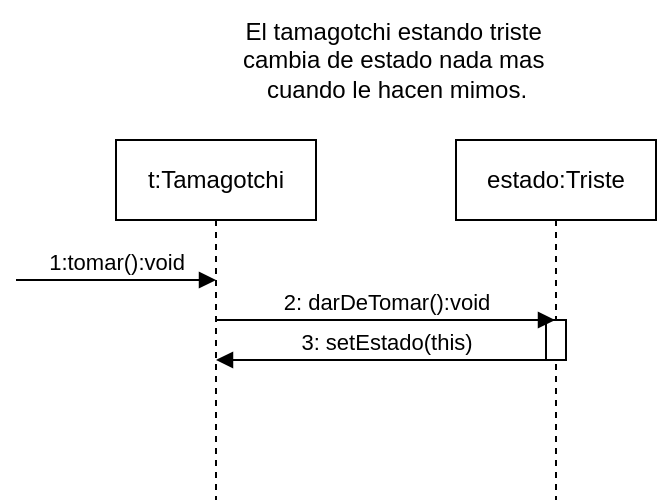 <mxfile version="24.2.5" type="google">
  <diagram name="Page-1" id="2YBvvXClWsGukQMizWep">
    <mxGraphModel grid="1" page="1" gridSize="10" guides="1" tooltips="1" connect="1" arrows="1" fold="1" pageScale="1" pageWidth="850" pageHeight="1100" math="0" shadow="0">
      <root>
        <mxCell id="0" />
        <mxCell id="1" parent="0" />
        <mxCell id="TBifxayLhw_3yntgVk-1-2" value="t:Tamagotchi" style="shape=umlLifeline;perimeter=lifelinePerimeter;whiteSpace=wrap;html=1;container=1;dropTarget=0;collapsible=0;recursiveResize=0;outlineConnect=0;portConstraint=eastwest;newEdgeStyle={&quot;curved&quot;:0,&quot;rounded&quot;:0};" vertex="1" parent="1">
          <mxGeometry x="70" y="30" width="100" height="180" as="geometry" />
        </mxCell>
        <mxCell id="TBifxayLhw_3yntgVk-1-9" value="estado:Triste" style="shape=umlLifeline;perimeter=lifelinePerimeter;whiteSpace=wrap;html=1;container=1;dropTarget=0;collapsible=0;recursiveResize=0;outlineConnect=0;portConstraint=eastwest;newEdgeStyle={&quot;curved&quot;:0,&quot;rounded&quot;:0};" vertex="1" parent="1">
          <mxGeometry x="240" y="30" width="100" height="180" as="geometry" />
        </mxCell>
        <mxCell id="rpHKIvRbwA6aaJabhpFd-5" value="" style="html=1;points=[[0,0,0,0,5],[0,1,0,0,-5],[1,0,0,0,5],[1,1,0,0,-5]];perimeter=orthogonalPerimeter;outlineConnect=0;targetShapes=umlLifeline;portConstraint=eastwest;newEdgeStyle={&quot;curved&quot;:0,&quot;rounded&quot;:0};" vertex="1" parent="TBifxayLhw_3yntgVk-1-9">
          <mxGeometry x="45" y="90" width="10" height="20" as="geometry" />
        </mxCell>
        <mxCell id="rpHKIvRbwA6aaJabhpFd-3" value="2: darDeTomar():void" style="html=1;verticalAlign=bottom;endArrow=block;curved=0;rounded=0;" edge="1" parent="1" target="TBifxayLhw_3yntgVk-1-9">
          <mxGeometry x="-0.002" width="80" relative="1" as="geometry">
            <mxPoint x="120" y="120" as="sourcePoint" />
            <mxPoint x="140" y="120" as="targetPoint" />
            <mxPoint as="offset" />
          </mxGeometry>
        </mxCell>
        <mxCell id="rpHKIvRbwA6aaJabhpFd-8" value="1:tomar():void" style="html=1;verticalAlign=bottom;endArrow=block;curved=0;rounded=0;" edge="1" parent="1">
          <mxGeometry width="80" relative="1" as="geometry">
            <mxPoint x="20" y="100" as="sourcePoint" />
            <mxPoint x="120" y="100" as="targetPoint" />
          </mxGeometry>
        </mxCell>
        <mxCell id="W9SZvp4dpUAi5VZw-DLt-1" value="El tamagotchi estando triste&amp;nbsp;&lt;div&gt;cambia de estado nada mas&amp;nbsp;&lt;/div&gt;&lt;div&gt;cuando le hacen mimos.&lt;/div&gt;" style="text;html=1;align=center;verticalAlign=middle;resizable=0;points=[];autosize=1;strokeColor=none;fillColor=none;" vertex="1" parent="1">
          <mxGeometry x="120" y="-40" width="180" height="60" as="geometry" />
        </mxCell>
        <mxCell id="W9SZvp4dpUAi5VZw-DLt-2" value="3: setEstado(this)" style="html=1;verticalAlign=bottom;endArrow=block;curved=0;rounded=0;" edge="1" parent="1">
          <mxGeometry width="80" relative="1" as="geometry">
            <mxPoint x="289.69" y="140" as="sourcePoint" />
            <mxPoint x="120.0" y="140" as="targetPoint" />
          </mxGeometry>
        </mxCell>
      </root>
    </mxGraphModel>
  </diagram>
</mxfile>
